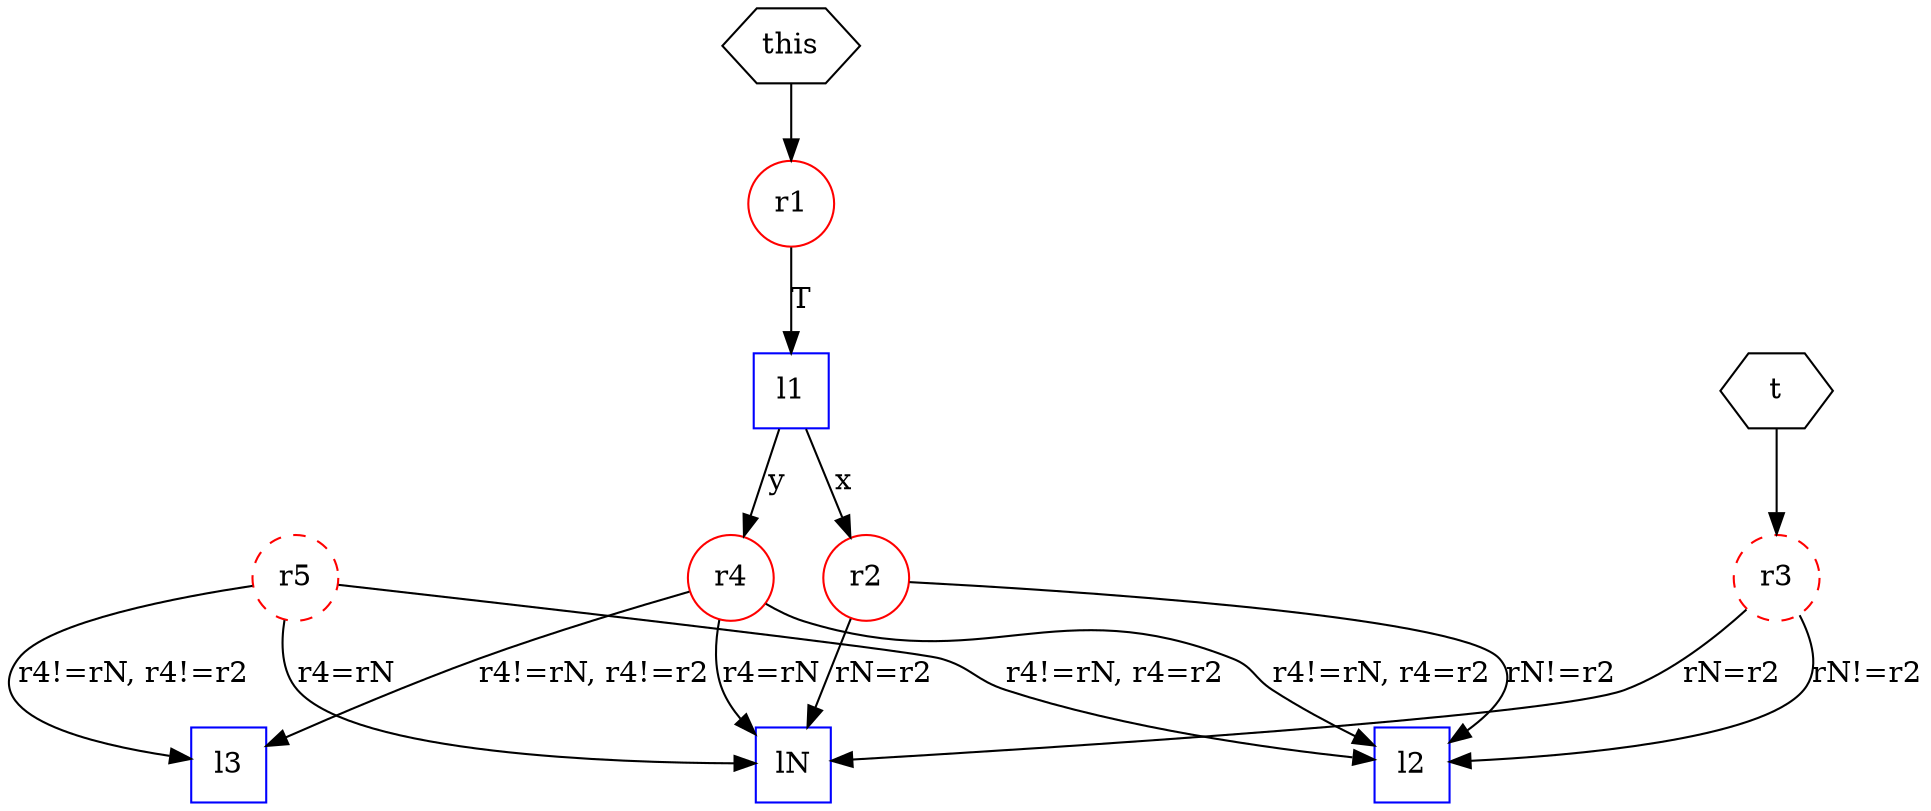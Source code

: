 digraph "" { 
1[ label="r1" shape=circle color=red];
2[ label="l1" shape=square color=blue];
3[ label="r2" shape=circle color=red];
4[ label="lN" shape=square color=blue];
5[ label="l2" shape=square color=blue];
6[ label="r3" shape=circle color=red style=dashed];
7[ label="this" shape=hexagon];
8[ label="t" shape=hexagon];
9[ label="r4" shape=circle color=red];
10[ label="r5" shape=circle color=red style=dashed];
11[ label="l3" shape=square color=blue];
7->1;
8->6;
1->2[ label="T"];
2->3[ label="x"];
3->4[ label="rN=r2"];
3->5[ label="rN!=r2"];
6->4[ label="rN=r2"];
6->5[ label="rN!=r2"];
9->4[ label="r4=rN"];
9->5[ label="r4!=rN, r4=r2"];
9->11[ label="r4!=rN, r4!=r2"];
10->4[ label="r4=rN"];
10->5[ label="r4!=rN, r4=r2"];
10->11[ label="r4!=rN, r4!=r2"];
2->9 [label="y"];
}